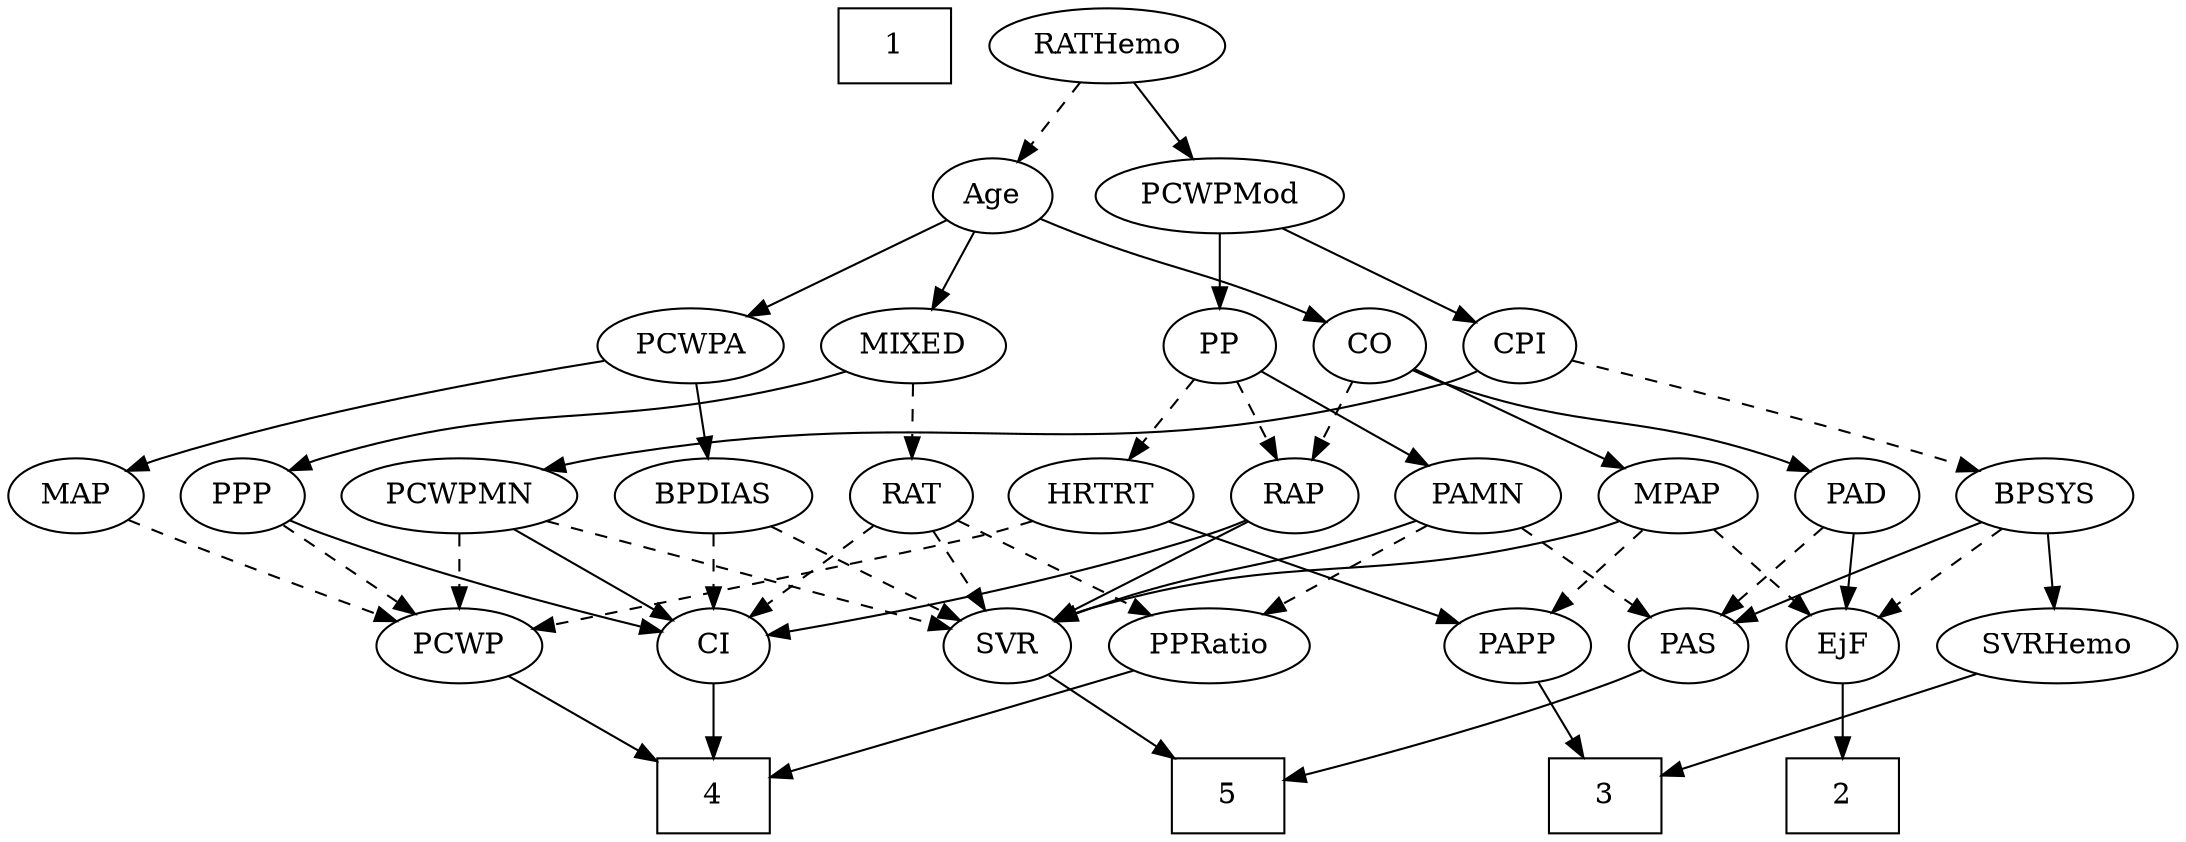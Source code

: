 strict digraph {
	graph [bb="0,0,962.59,396"];
	node [label="\N"];
	1	[height=0.5,
		pos="391.55,378",
		shape=box,
		width=0.75];
	2	[height=0.5,
		pos="817.55,18",
		shape=box,
		width=0.75];
	3	[height=0.5,
		pos="706.55,18",
		shape=box,
		width=0.75];
	4	[height=0.5,
		pos="311.55,18",
		shape=box,
		width=0.75];
	5	[height=0.5,
		pos="542.55,18",
		shape=box,
		width=0.75];
	Age	[height=0.5,
		pos="436.55,306",
		width=0.75];
	MIXED	[height=0.5,
		pos="399.55,234",
		width=1.1193];
	Age -> MIXED	[pos="e,408.34,251.63 427.97,288.76 423.55,280.4 418.06,270.02 413.08,260.61",
		style=solid];
	CO	[height=0.5,
		pos="606.55,234",
		width=0.75];
	Age -> CO	[pos="e,585.36,245.37 457.95,294.84 463.03,292.51 468.45,290.11 473.55,288 516.03,270.39 528.16,269.83 570.55,252 572.36,251.24 574.22,\
250.43 576.09,249.6",
		style=solid];
	PCWPA	[height=0.5,
		pos="299.55,234",
		width=1.1555];
	Age -> PCWPA	[pos="e,325.72,248.37 415.74,294.37 394.27,283.4 360.4,266.09 334.75,252.99",
		style=solid];
	EjF	[height=0.5,
		pos="817.55,90",
		width=0.75];
	EjF -> 2	[pos="e,817.55,36.104 817.55,71.697 817.55,63.983 817.55,54.712 817.55,46.112",
		style=solid];
	RAP	[height=0.5,
		pos="570.55,162",
		width=0.77632];
	SVR	[height=0.5,
		pos="446.55,90",
		width=0.77632];
	RAP -> SVR	[pos="e,467.05,102.58 550.07,149.44 529.88,138.04 498.81,120.5 475.97,107.61",
		style=solid];
	CI	[height=0.5,
		pos="311.55,90",
		width=0.75];
	RAP -> CI	[pos="e,337.31,95.447 548.93,150.21 543.95,147.96 538.63,145.75 533.55,144 469.4,121.85 391.72,105.61 347.33,97.294",
		style=solid];
	RAT	[height=0.5,
		pos="399.55,162",
		width=0.75827];
	MIXED -> RAT	[pos="e,399.55,180.1 399.55,215.7 399.55,207.98 399.55,198.71 399.55,190.11",
		style=dashed];
	PPP	[height=0.5,
		pos="106.55,162",
		width=0.75];
	MIXED -> PPP	[pos="e,127.1,173.87 369.72,221.79 363.45,219.67 356.82,217.62 350.55,216 259.71,192.55 232,208.29 142.55,180 140.62,179.39 138.66,178.7 \
136.71,177.95",
		style=solid];
	MPAP	[height=0.5,
		pos="741.55,162",
		width=0.97491];
	MPAP -> EjF	[pos="e,802.38,104.97 758.04,145.81 768.85,135.85 783.13,122.7 795,111.77",
		style=dashed];
	MPAP -> SVR	[pos="e,467.69,101.87 715.31,149.87 709.53,147.7 703.39,145.6 697.55,144 604.53,118.49 575.72,136.38 483.55,108 481.41,107.34 479.23,106.58 \
477.06,105.76",
		style=solid];
	PAPP	[height=0.5,
		pos="668.55,90",
		width=0.88464];
	MPAP -> PAPP	[pos="e,684.11,105.92 725.71,145.81 715.69,136.21 702.58,123.63 691.44,112.95",
		style=dashed];
	BPSYS	[height=0.5,
		pos="907.55,162",
		width=1.0471];
	BPSYS -> EjF	[pos="e,834.48,104.17 888.46,146.15 875.09,135.75 857.09,121.75 842.57,110.46",
		style=dashed];
	PAS	[height=0.5,
		pos="745.55,90",
		width=0.75];
	BPSYS -> PAS	[pos="e,766.8,101.22 879.87,149.76 854.24,139.26 815.14,122.99 781.55,108 779.75,107.2 777.9,106.36 776.05,105.51",
		style=solid];
	SVRHemo	[height=0.5,
		pos="912.55,90",
		width=1.3902];
	BPSYS -> SVRHemo	[pos="e,911.33,108.1 908.78,143.7 909.33,135.98 910,126.71 910.61,118.11",
		style=solid];
	PAD	[height=0.5,
		pos="823.55,162",
		width=0.79437];
	PAD -> EjF	[pos="e,819.01,108.1 822.06,143.7 821.4,135.98 820.61,126.71 819.87,118.11",
		style=solid];
	PAD -> PAS	[pos="e,761.04,104.91 807.76,146.83 796.48,136.71 781.13,122.93 768.5,111.59",
		style=dashed];
	CO -> RAP	[pos="e,579.1,179.63 598.2,216.76 593.9,208.4 588.56,198.02 583.72,188.61",
		style=dashed];
	CO -> MPAP	[pos="e,717.77,175.33 627.35,222.22 649.08,210.94 683.5,193.1 708.87,179.94",
		style=solid];
	CO -> PAD	[pos="e,801.3,173.73 627.58,222.23 632.42,219.99 637.6,217.77 642.55,216 704.25,193.9 723.62,201.46 785.55,180 787.66,179.27 789.81,178.47 \
791.96,177.62",
		style=solid];
	PAS -> 5	[pos="e,569.83,26.442 724.43,78.453 719.6,76.199 714.44,73.92 709.55,72 665.8,54.818 614.02,39.069 579.85,29.283",
		style=solid];
	PAMN	[height=0.5,
		pos="652.55,162",
		width=1.011];
	PAMN -> PAS	[pos="e,728.18,104.07 671.82,146.5 685.82,135.95 704.92,121.58 720.17,110.1",
		style=dashed];
	PAMN -> SVR	[pos="e,468.23,101.61 624.58,150.05 618.97,147.96 613.09,145.85 607.55,144 553.11,125.85 537.32,128.03 483.55,108 481.66,107.3 479.73,\
106.54 477.8,105.75",
		style=solid];
	PPRatio	[height=0.5,
		pos="532.55,90",
		width=1.1013];
	PAMN -> PPRatio	[pos="e,555.84,104.58 629.98,147.83 611.52,137.07 585.21,121.72 564.58,109.68",
		style=dashed];
	RATHemo	[height=0.5,
		pos="485.55,378",
		width=1.3721];
	RATHemo -> Age	[pos="e,447.4,322.51 473.93,360.41 467.78,351.62 460.11,340.66 453.32,330.96",
		style=dashed];
	PCWPMod	[height=0.5,
		pos="534.55,306",
		width=1.4443];
	RATHemo -> PCWPMod	[pos="e,522.68,323.96 497.16,360.41 503.05,351.99 510.34,341.58 516.91,332.2",
		style=solid];
	CPI	[height=0.5,
		pos="678.55,234",
		width=0.75];
	CPI -> BPSYS	[pos="e,878.95,173.93 703.29,226.44 738.62,216.94 805.47,198.46 861.55,180 864.11,179.16 866.75,178.26 869.4,177.34",
		style=dashed];
	PCWPMN	[height=0.5,
		pos="201.55,162",
		width=1.3902];
	CPI -> PCWPMN	[pos="e,237.8,174.6 658.08,221.84 653.12,219.56 647.75,217.43 642.55,216 478.09,170.91 428.1,211.75 260.55,180 256.36,179.21 252.05,178.25 \
247.75,177.19",
		style=solid];
	RAT -> SVR	[pos="e,435.92,106.82 410.21,145.12 416.1,136.34 423.54,125.26 430.15,115.42",
		style=dashed];
	RAT -> PPRatio	[pos="e,507.37,104.25 420.33,150.06 441.19,139.08 473.68,121.98 498.35,109",
		style=dashed];
	RAT -> CI	[pos="e,328.16,104.22 382.58,147.5 369.47,137.08 351.13,122.49 336.37,110.75",
		style=dashed];
	SVR -> 5	[pos="e,519.12,36.082 464.6,75.834 477.62,66.343 495.52,53.288 510.89,42.082",
		style=solid];
	PCWPMod -> CPI	[pos="e,657.29,245.34 563.34,291 587.94,279.04 623.22,261.9 648.24,249.73",
		style=solid];
	PP	[height=0.5,
		pos="534.55,234",
		width=0.75];
	PCWPMod -> PP	[pos="e,534.55,252.1 534.55,287.7 534.55,279.98 534.55,270.71 534.55,262.11",
		style=solid];
	BPDIAS	[height=0.5,
		pos="311.55,162",
		width=1.1735];
	PCWPA -> BPDIAS	[pos="e,308.62,180.1 302.51,215.7 303.84,207.98 305.43,198.71 306.9,190.11",
		style=solid];
	MAP	[height=0.5,
		pos="30.547,162",
		width=0.84854];
	PCWPA -> MAP	[pos="e,53.977,173.76 261.71,226.34 215.85,217.8 136.51,201.47 70.547,180 68.162,179.22 65.721,178.36 63.279,177.45",
		style=solid];
	PCWPMN -> SVR	[pos="e,421.57,98.092 239.31,150.1 246.37,148.07 253.68,145.97 260.55,144 313.21,128.91 374.3,111.53 411.68,100.9",
		style=dashed];
	PCWP	[height=0.5,
		pos="201.55,90",
		width=0.97491];
	PCWPMN -> PCWP	[pos="e,201.55,108.1 201.55,143.7 201.55,135.98 201.55,126.71 201.55,118.11",
		style=dashed];
	PCWPMN -> CI	[pos="e,292.73,102.97 225.15,145.98 242.35,135.04 265.71,120.17 283.81,108.65",
		style=solid];
	SVRHemo -> 3	[pos="e,733.62,28.2 877.13,76.967 839.75,64.264 781.1,44.335 743.24,31.47",
		style=solid];
	BPDIAS -> SVR	[pos="e,425.37,101.98 337.26,147.67 359.81,135.97 392.64,118.95 416.42,106.62",
		style=dashed];
	BPDIAS -> CI	[pos="e,311.55,108.1 311.55,143.7 311.55,135.98 311.55,126.71 311.55,118.11",
		style=dashed];
	MAP -> PCWP	[pos="e,174.65,101.72 54.632,150.68 59.871,148.46 65.39,146.14 70.547,144 102.4,130.79 138.76,116.11 165.08,105.56",
		style=dashed];
	PP -> RAP	[pos="e,561.99,179.63 542.9,216.76 547.2,208.4 552.54,198.02 557.38,188.61",
		style=dashed];
	PP -> PAMN	[pos="e,630.21,176.25 554.03,221.44 572.36,210.57 600.11,194.11 621.49,181.43",
		style=solid];
	HRTRT	[height=0.5,
		pos="484.55,162",
		width=1.1013];
	PP -> HRTRT	[pos="e,496.31,179.47 523.45,217.46 517.22,208.74 509.3,197.65 502.23,187.76",
		style=dashed];
	PPP -> PCWP	[pos="e,182.27,105.2 123.97,148.16 138.02,137.81 158.03,123.06 174.21,111.14",
		style=dashed];
	PPP -> CI	[pos="e,286.83,97.599 127.66,150.44 132.49,148.19 137.65,145.91 142.55,144 188.1,126.2 242.28,110.06 276.79,100.39",
		style=solid];
	PPRatio -> 4	[pos="e,338.75,27.061 502.28,78.314 496.1,76.183 489.62,73.989 483.55,72 437.2,56.823 383.42,40.45 348.51,29.982",
		style=solid];
	PCWP -> 4	[pos="e,284.55,36.18 222.76,75.503 237.75,65.963 258.21,52.942 275.71,41.804",
		style=solid];
	CI -> 4	[pos="e,311.55,36.104 311.55,71.697 311.55,63.983 311.55,54.712 311.55,46.112",
		style=solid];
	PAPP -> 3	[pos="e,697.08,36.447 677.55,72.411 681.92,64.369 687.27,54.515 692.18,45.47",
		style=solid];
	HRTRT -> PCWP	[pos="e,232.87,98.228 454.66,150.03 448.39,147.9 441.78,145.78 435.55,144 365.45,124.02 346.62,124.16 275.55,108 264.93,105.59 253.46,\
102.96 242.79,100.51",
		style=dashed];
	HRTRT -> PAPP	[pos="e,642.92,100.75 514.11,149.75 546.56,137.41 598.64,117.59 633.22,104.44",
		style=solid];
}
